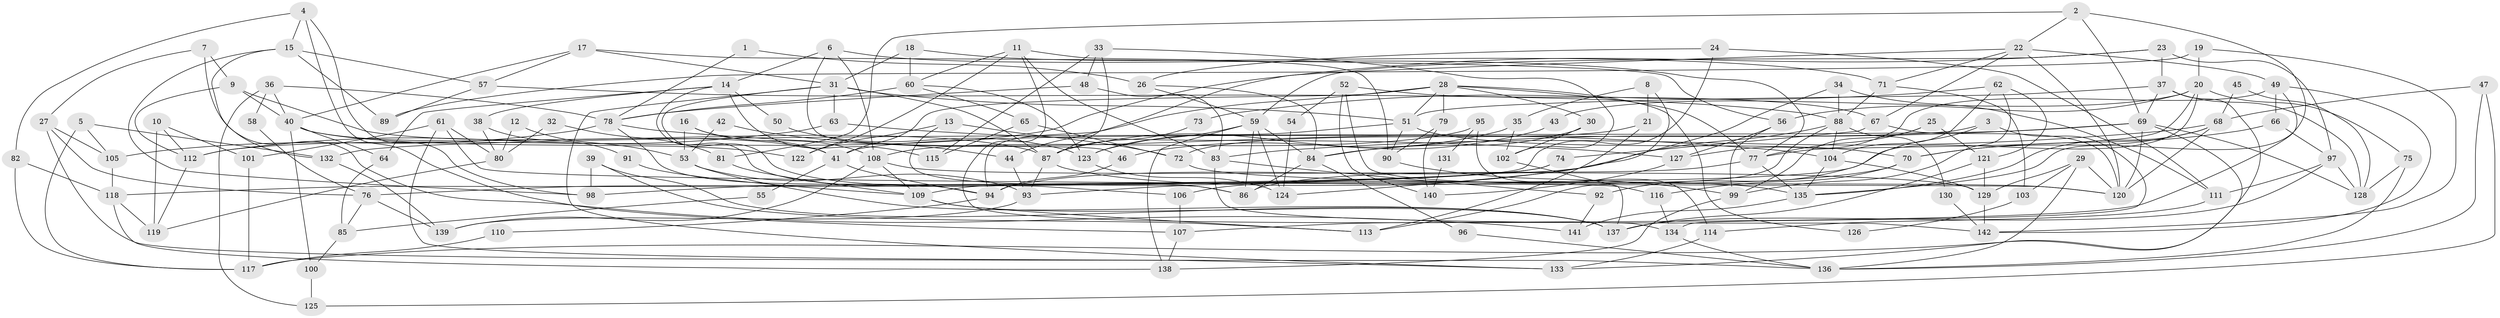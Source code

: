// Generated by graph-tools (version 1.1) at 2025/15/03/09/25 04:15:14]
// undirected, 142 vertices, 284 edges
graph export_dot {
graph [start="1"]
  node [color=gray90,style=filled];
  1;
  2;
  3;
  4;
  5;
  6;
  7;
  8;
  9;
  10;
  11;
  12;
  13;
  14;
  15;
  16;
  17;
  18;
  19;
  20;
  21;
  22;
  23;
  24;
  25;
  26;
  27;
  28;
  29;
  30;
  31;
  32;
  33;
  34;
  35;
  36;
  37;
  38;
  39;
  40;
  41;
  42;
  43;
  44;
  45;
  46;
  47;
  48;
  49;
  50;
  51;
  52;
  53;
  54;
  55;
  56;
  57;
  58;
  59;
  60;
  61;
  62;
  63;
  64;
  65;
  66;
  67;
  68;
  69;
  70;
  71;
  72;
  73;
  74;
  75;
  76;
  77;
  78;
  79;
  80;
  81;
  82;
  83;
  84;
  85;
  86;
  87;
  88;
  89;
  90;
  91;
  92;
  93;
  94;
  95;
  96;
  97;
  98;
  99;
  100;
  101;
  102;
  103;
  104;
  105;
  106;
  107;
  108;
  109;
  110;
  111;
  112;
  113;
  114;
  115;
  116;
  117;
  118;
  119;
  120;
  121;
  122;
  123;
  124;
  125;
  126;
  127;
  128;
  129;
  130;
  131;
  132;
  133;
  134;
  135;
  136;
  137;
  138;
  139;
  140;
  141;
  142;
  1 -- 26;
  1 -- 78;
  2 -- 22;
  2 -- 135;
  2 -- 69;
  2 -- 81;
  3 -- 41;
  3 -- 92;
  3 -- 134;
  4 -- 107;
  4 -- 15;
  4 -- 82;
  4 -- 98;
  5 -- 105;
  5 -- 132;
  5 -- 117;
  6 -- 14;
  6 -- 77;
  6 -- 46;
  6 -- 108;
  7 -- 27;
  7 -- 9;
  7 -- 141;
  8 -- 124;
  8 -- 35;
  8 -- 21;
  9 -- 87;
  9 -- 40;
  9 -- 112;
  10 -- 101;
  10 -- 119;
  10 -- 112;
  11 -- 60;
  11 -- 122;
  11 -- 83;
  11 -- 90;
  11 -- 134;
  12 -- 80;
  12 -- 53;
  13 -- 86;
  13 -- 72;
  13 -- 122;
  14 -- 115;
  14 -- 106;
  14 -- 38;
  14 -- 50;
  14 -- 64;
  15 -- 89;
  15 -- 98;
  15 -- 57;
  15 -- 132;
  16 -- 108;
  16 -- 53;
  16 -- 41;
  17 -- 31;
  17 -- 57;
  17 -- 40;
  17 -- 56;
  18 -- 71;
  18 -- 60;
  18 -- 31;
  19 -- 20;
  19 -- 142;
  19 -- 89;
  20 -- 77;
  20 -- 56;
  20 -- 43;
  20 -- 75;
  20 -- 109;
  21 -- 113;
  21 -- 72;
  22 -- 67;
  22 -- 120;
  22 -- 44;
  22 -- 49;
  22 -- 71;
  23 -- 112;
  23 -- 37;
  23 -- 59;
  23 -- 97;
  24 -- 26;
  24 -- 118;
  24 -- 111;
  25 -- 77;
  25 -- 99;
  25 -- 121;
  26 -- 59;
  26 -- 84;
  27 -- 133;
  27 -- 105;
  27 -- 76;
  28 -- 94;
  28 -- 51;
  28 -- 30;
  28 -- 41;
  28 -- 77;
  28 -- 79;
  28 -- 126;
  29 -- 120;
  29 -- 129;
  29 -- 103;
  29 -- 136;
  30 -- 84;
  30 -- 102;
  31 -- 87;
  31 -- 51;
  31 -- 63;
  31 -- 86;
  31 -- 133;
  32 -- 81;
  32 -- 80;
  33 -- 102;
  33 -- 48;
  33 -- 87;
  33 -- 115;
  34 -- 88;
  34 -- 93;
  34 -- 111;
  35 -- 87;
  35 -- 102;
  36 -- 40;
  36 -- 125;
  36 -- 58;
  36 -- 78;
  37 -- 69;
  37 -- 128;
  37 -- 51;
  37 -- 117;
  38 -- 80;
  38 -- 91;
  39 -- 137;
  39 -- 98;
  39 -- 113;
  40 -- 41;
  40 -- 64;
  40 -- 100;
  40 -- 122;
  41 -- 55;
  41 -- 94;
  42 -- 44;
  42 -- 53;
  43 -- 46;
  44 -- 93;
  45 -- 68;
  45 -- 128;
  46 -- 94;
  47 -- 68;
  47 -- 136;
  47 -- 125;
  48 -- 83;
  48 -- 78;
  49 -- 66;
  49 -- 107;
  49 -- 127;
  49 -- 142;
  50 -- 123;
  51 -- 70;
  51 -- 90;
  51 -- 123;
  52 -- 140;
  52 -- 116;
  52 -- 54;
  52 -- 67;
  53 -- 93;
  53 -- 137;
  54 -- 124;
  55 -- 85;
  56 -- 127;
  56 -- 99;
  57 -- 88;
  57 -- 89;
  58 -- 76;
  59 -- 86;
  59 -- 84;
  59 -- 123;
  59 -- 124;
  59 -- 138;
  60 -- 123;
  60 -- 78;
  60 -- 65;
  61 -- 136;
  61 -- 120;
  61 -- 80;
  61 -- 101;
  62 -- 99;
  62 -- 121;
  62 -- 73;
  62 -- 104;
  63 -- 112;
  63 -- 127;
  64 -- 85;
  65 -- 72;
  65 -- 115;
  66 -- 70;
  66 -- 97;
  67 -- 120;
  67 -- 74;
  68 -- 83;
  68 -- 135;
  68 -- 70;
  68 -- 120;
  69 -- 128;
  69 -- 84;
  69 -- 120;
  69 -- 132;
  69 -- 133;
  70 -- 106;
  70 -- 116;
  71 -- 88;
  71 -- 103;
  72 -- 120;
  73 -- 87;
  74 -- 76;
  74 -- 98;
  75 -- 136;
  75 -- 128;
  76 -- 139;
  76 -- 85;
  77 -- 86;
  77 -- 135;
  78 -- 104;
  78 -- 94;
  78 -- 105;
  79 -- 90;
  79 -- 140;
  80 -- 119;
  81 -- 109;
  82 -- 117;
  82 -- 118;
  83 -- 142;
  83 -- 92;
  84 -- 86;
  84 -- 96;
  85 -- 100;
  87 -- 135;
  87 -- 93;
  88 -- 113;
  88 -- 94;
  88 -- 104;
  88 -- 130;
  90 -- 99;
  91 -- 109;
  92 -- 141;
  93 -- 139;
  94 -- 110;
  95 -- 108;
  95 -- 114;
  95 -- 131;
  96 -- 136;
  97 -- 111;
  97 -- 128;
  97 -- 137;
  99 -- 138;
  100 -- 125;
  101 -- 117;
  102 -- 137;
  103 -- 126;
  104 -- 129;
  104 -- 135;
  105 -- 118;
  106 -- 107;
  107 -- 138;
  108 -- 129;
  108 -- 109;
  108 -- 139;
  109 -- 113;
  109 -- 137;
  110 -- 117;
  111 -- 114;
  112 -- 119;
  114 -- 133;
  116 -- 134;
  118 -- 138;
  118 -- 119;
  121 -- 137;
  121 -- 129;
  123 -- 124;
  127 -- 140;
  129 -- 142;
  130 -- 142;
  131 -- 140;
  132 -- 139;
  134 -- 136;
  135 -- 141;
}
